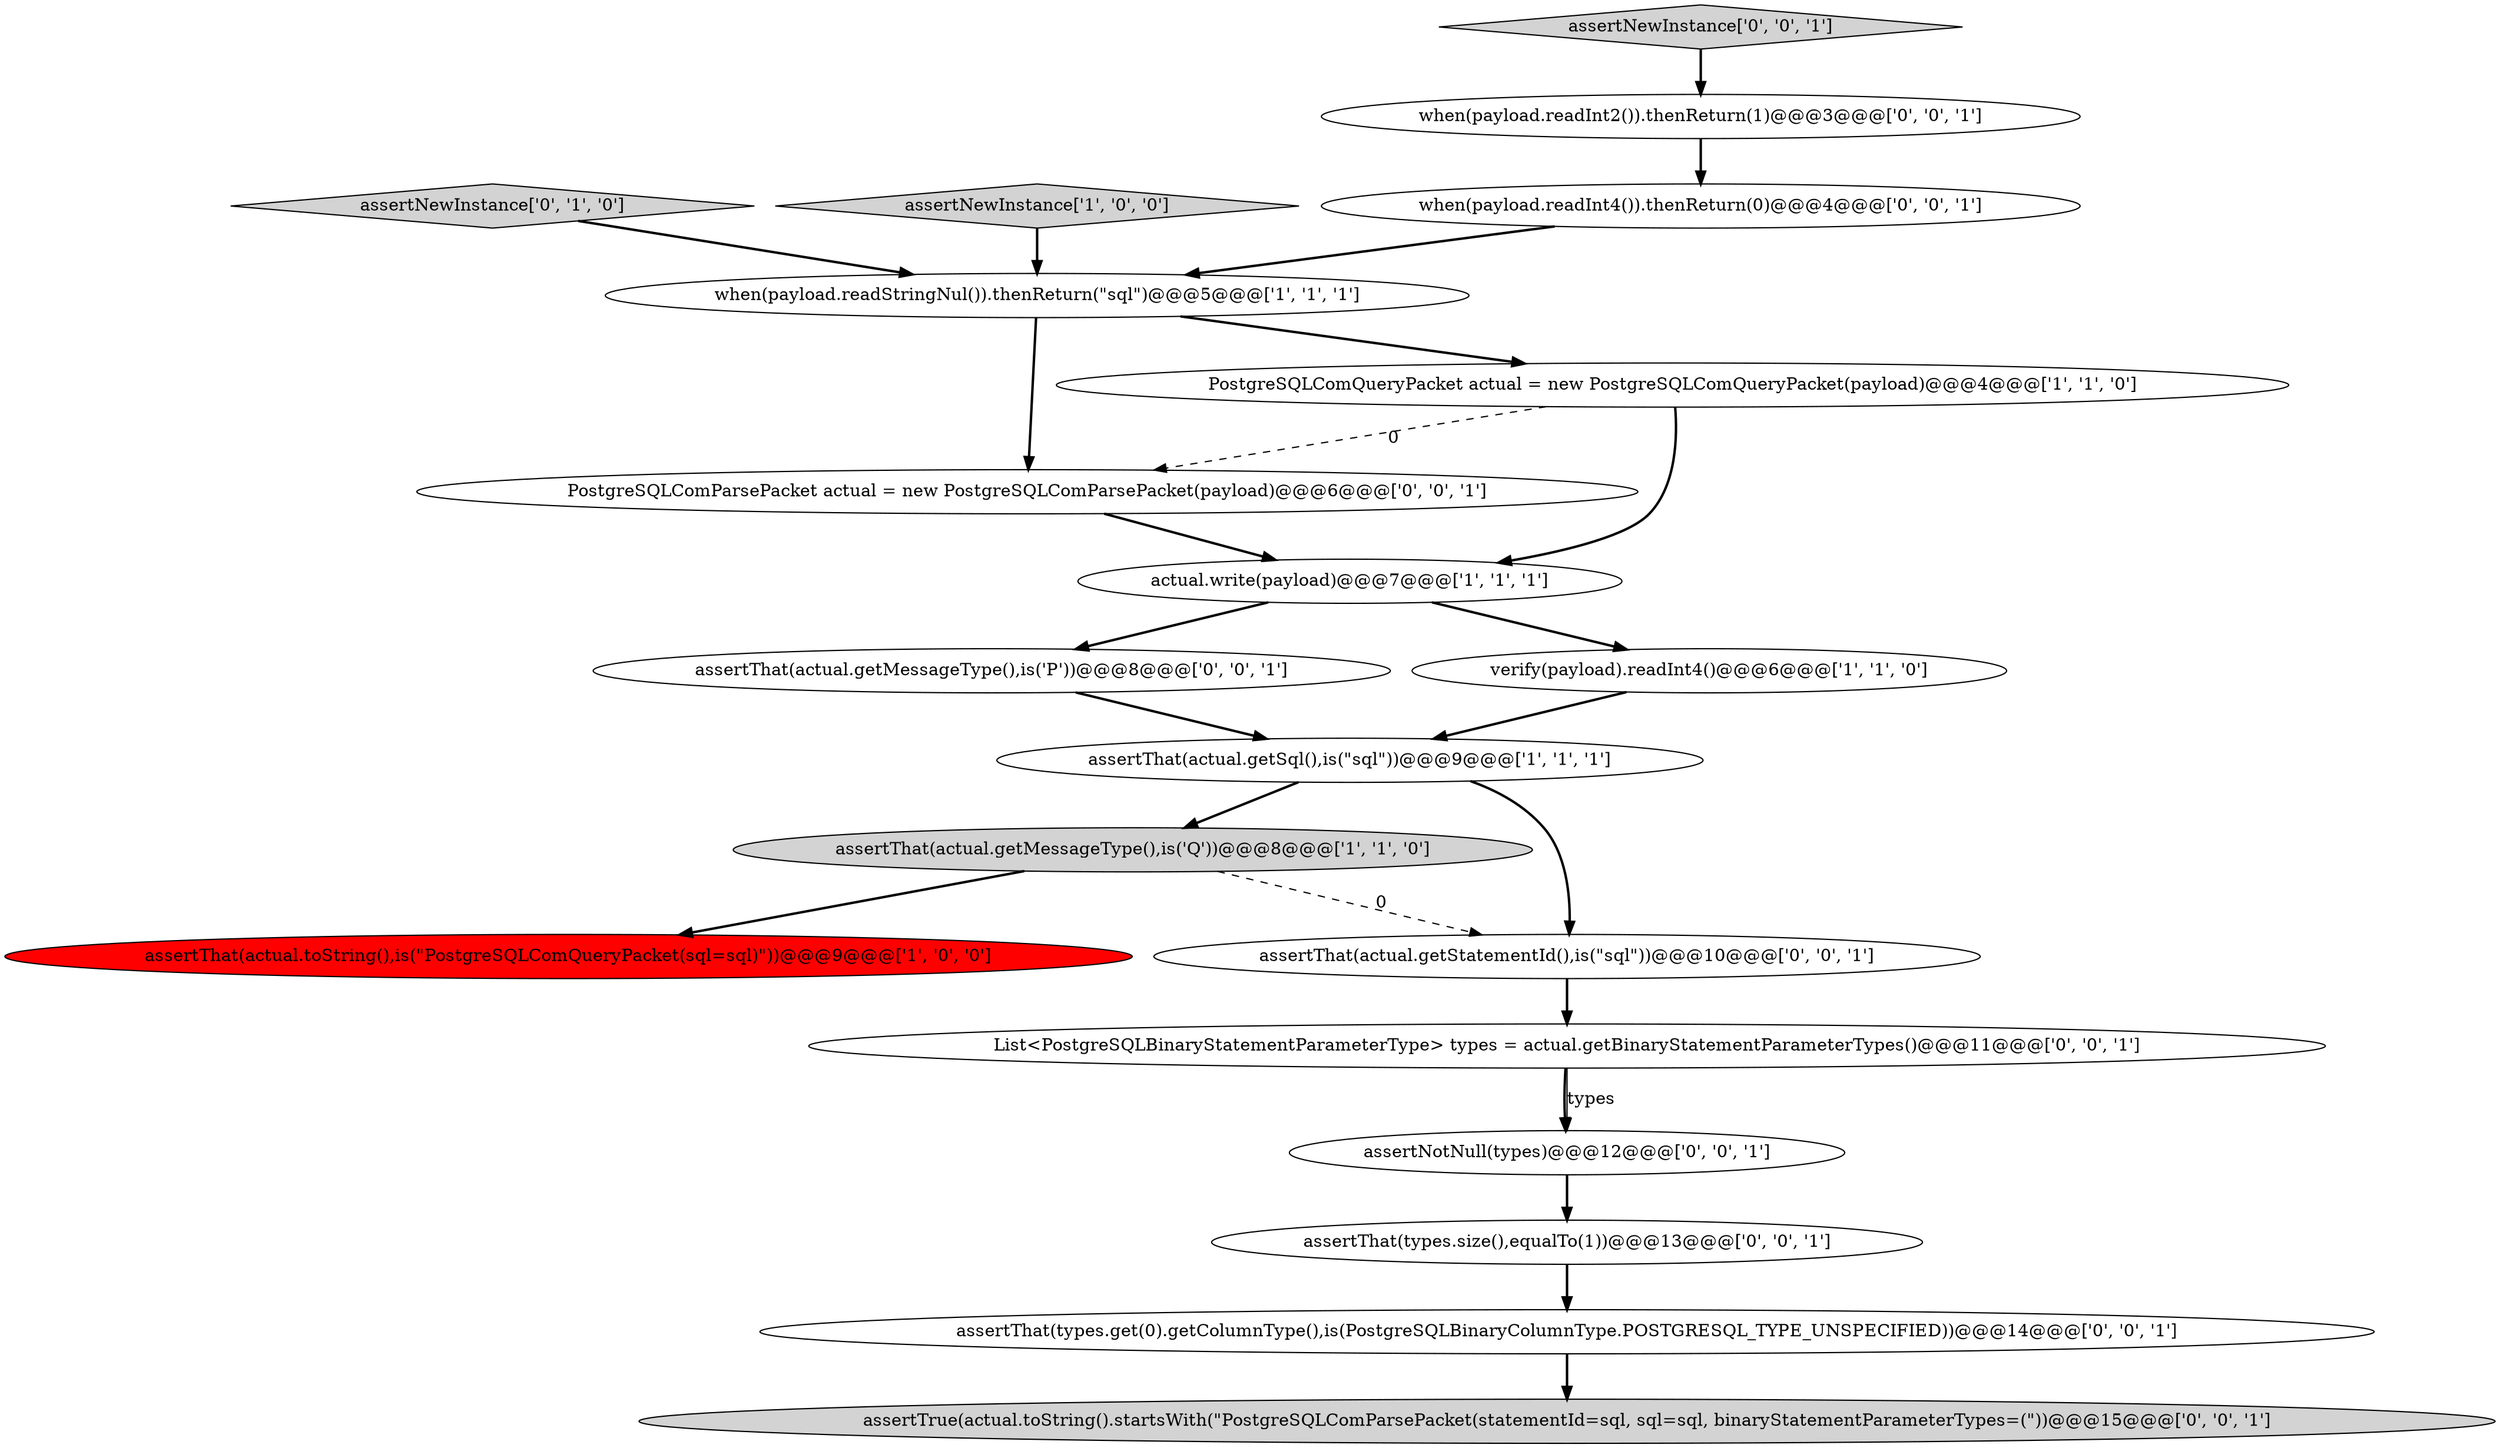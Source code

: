 digraph {
16 [style = filled, label = "when(payload.readInt2()).thenReturn(1)@@@3@@@['0', '0', '1']", fillcolor = white, shape = ellipse image = "AAA0AAABBB3BBB"];
3 [style = filled, label = "assertThat(actual.getSql(),is(\"sql\"))@@@9@@@['1', '1', '1']", fillcolor = white, shape = ellipse image = "AAA0AAABBB1BBB"];
17 [style = filled, label = "assertThat(types.size(),equalTo(1))@@@13@@@['0', '0', '1']", fillcolor = white, shape = ellipse image = "AAA0AAABBB3BBB"];
7 [style = filled, label = "actual.write(payload)@@@7@@@['1', '1', '1']", fillcolor = white, shape = ellipse image = "AAA0AAABBB1BBB"];
11 [style = filled, label = "assertNotNull(types)@@@12@@@['0', '0', '1']", fillcolor = white, shape = ellipse image = "AAA0AAABBB3BBB"];
14 [style = filled, label = "PostgreSQLComParsePacket actual = new PostgreSQLComParsePacket(payload)@@@6@@@['0', '0', '1']", fillcolor = white, shape = ellipse image = "AAA0AAABBB3BBB"];
4 [style = filled, label = "assertThat(actual.getMessageType(),is('Q'))@@@8@@@['1', '1', '0']", fillcolor = lightgray, shape = ellipse image = "AAA0AAABBB1BBB"];
8 [style = filled, label = "assertNewInstance['0', '1', '0']", fillcolor = lightgray, shape = diamond image = "AAA0AAABBB2BBB"];
18 [style = filled, label = "assertTrue(actual.toString().startsWith(\"PostgreSQLComParsePacket(statementId=sql, sql=sql, binaryStatementParameterTypes=(\"))@@@15@@@['0', '0', '1']", fillcolor = lightgray, shape = ellipse image = "AAA0AAABBB3BBB"];
19 [style = filled, label = "assertNewInstance['0', '0', '1']", fillcolor = lightgray, shape = diamond image = "AAA0AAABBB3BBB"];
15 [style = filled, label = "List<PostgreSQLBinaryStatementParameterType> types = actual.getBinaryStatementParameterTypes()@@@11@@@['0', '0', '1']", fillcolor = white, shape = ellipse image = "AAA0AAABBB3BBB"];
10 [style = filled, label = "assertThat(actual.getStatementId(),is(\"sql\"))@@@10@@@['0', '0', '1']", fillcolor = white, shape = ellipse image = "AAA0AAABBB3BBB"];
13 [style = filled, label = "assertThat(types.get(0).getColumnType(),is(PostgreSQLBinaryColumnType.POSTGRESQL_TYPE_UNSPECIFIED))@@@14@@@['0', '0', '1']", fillcolor = white, shape = ellipse image = "AAA0AAABBB3BBB"];
6 [style = filled, label = "when(payload.readStringNul()).thenReturn(\"sql\")@@@5@@@['1', '1', '1']", fillcolor = white, shape = ellipse image = "AAA0AAABBB1BBB"];
9 [style = filled, label = "assertThat(actual.getMessageType(),is('P'))@@@8@@@['0', '0', '1']", fillcolor = white, shape = ellipse image = "AAA0AAABBB3BBB"];
5 [style = filled, label = "assertNewInstance['1', '0', '0']", fillcolor = lightgray, shape = diamond image = "AAA0AAABBB1BBB"];
1 [style = filled, label = "PostgreSQLComQueryPacket actual = new PostgreSQLComQueryPacket(payload)@@@4@@@['1', '1', '0']", fillcolor = white, shape = ellipse image = "AAA0AAABBB1BBB"];
0 [style = filled, label = "verify(payload).readInt4()@@@6@@@['1', '1', '0']", fillcolor = white, shape = ellipse image = "AAA0AAABBB1BBB"];
12 [style = filled, label = "when(payload.readInt4()).thenReturn(0)@@@4@@@['0', '0', '1']", fillcolor = white, shape = ellipse image = "AAA0AAABBB3BBB"];
2 [style = filled, label = "assertThat(actual.toString(),is(\"PostgreSQLComQueryPacket(sql=sql)\"))@@@9@@@['1', '0', '0']", fillcolor = red, shape = ellipse image = "AAA1AAABBB1BBB"];
0->3 [style = bold, label=""];
10->15 [style = bold, label=""];
1->14 [style = dashed, label="0"];
7->0 [style = bold, label=""];
8->6 [style = bold, label=""];
4->2 [style = bold, label=""];
12->6 [style = bold, label=""];
1->7 [style = bold, label=""];
3->4 [style = bold, label=""];
19->16 [style = bold, label=""];
14->7 [style = bold, label=""];
6->14 [style = bold, label=""];
7->9 [style = bold, label=""];
6->1 [style = bold, label=""];
3->10 [style = bold, label=""];
5->6 [style = bold, label=""];
15->11 [style = bold, label=""];
9->3 [style = bold, label=""];
11->17 [style = bold, label=""];
17->13 [style = bold, label=""];
4->10 [style = dashed, label="0"];
16->12 [style = bold, label=""];
13->18 [style = bold, label=""];
15->11 [style = solid, label="types"];
}
